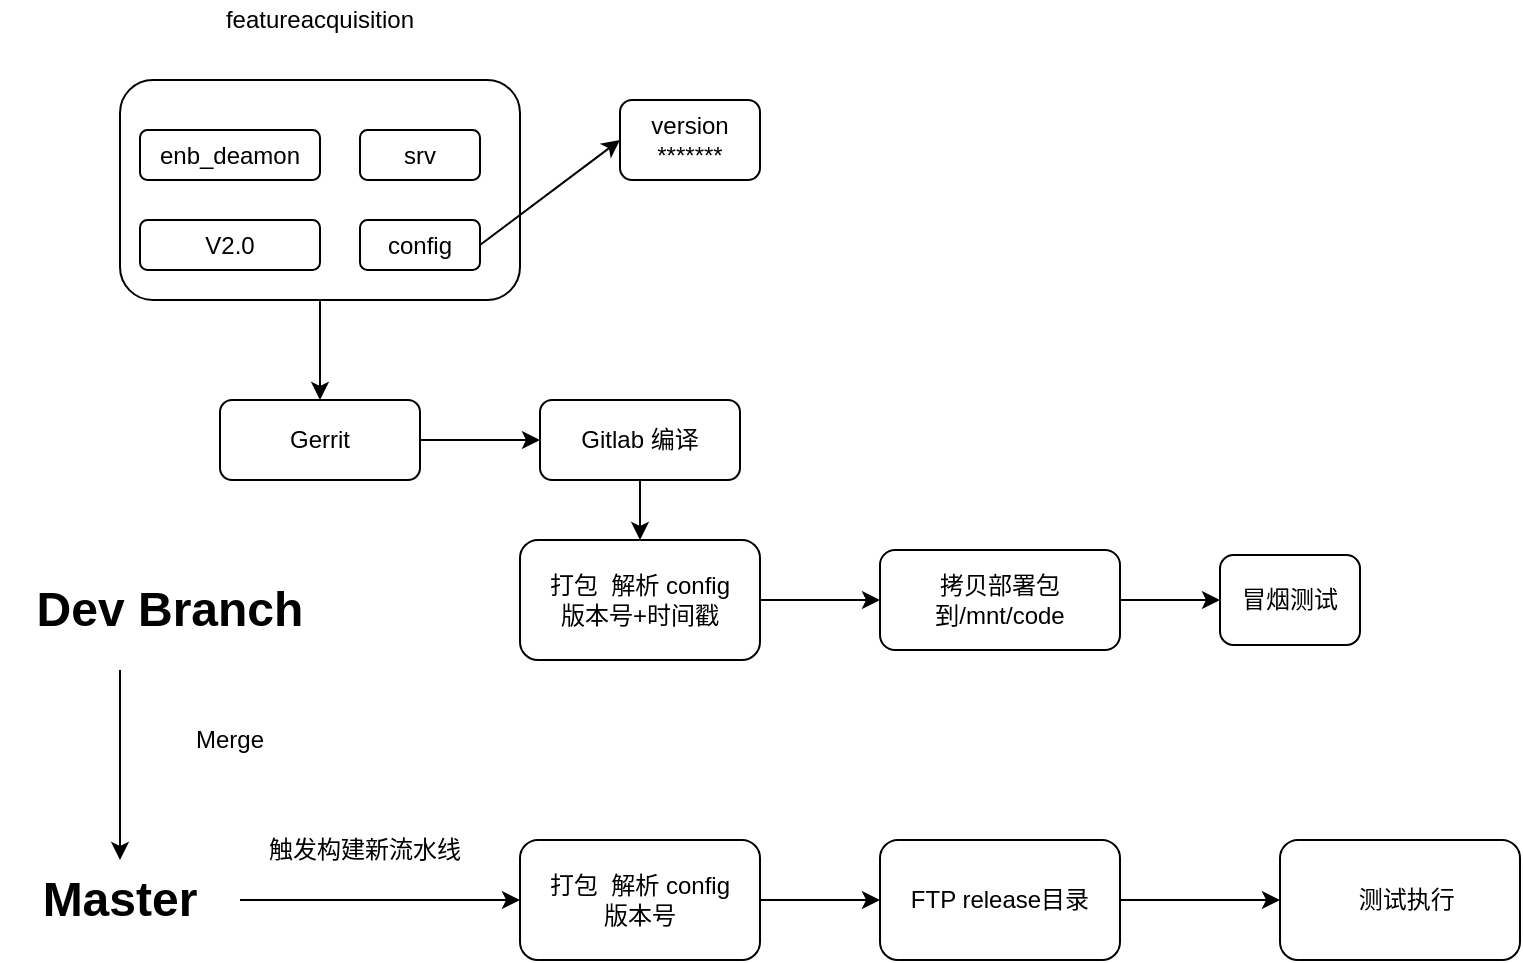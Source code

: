 <mxfile version="12.8.1" type="github">
  <diagram id="TZZNn2LzloCsjPWsIjHj" name="Page-1">
    <mxGraphModel dx="1360" dy="802" grid="1" gridSize="10" guides="1" tooltips="1" connect="1" arrows="1" fold="1" page="1" pageScale="1" pageWidth="827" pageHeight="1169" math="0" shadow="0">
      <root>
        <mxCell id="0" />
        <mxCell id="1" parent="0" />
        <mxCell id="rFcel849J3XV2kOf4Nsj-1" value="" style="rounded=1;whiteSpace=wrap;html=1;horizontal=1;" parent="1" vertex="1">
          <mxGeometry x="70" y="90" width="200" height="110" as="geometry" />
        </mxCell>
        <mxCell id="rFcel849J3XV2kOf4Nsj-2" value="featureacquisition" style="text;html=1;strokeColor=none;fillColor=none;align=center;verticalAlign=middle;whiteSpace=wrap;rounded=0;" parent="1" vertex="1">
          <mxGeometry x="80" y="50" width="180" height="20" as="geometry" />
        </mxCell>
        <mxCell id="rFcel849J3XV2kOf4Nsj-3" value="enb_deamon" style="rounded=1;whiteSpace=wrap;html=1;" parent="1" vertex="1">
          <mxGeometry x="80" y="115" width="90" height="25" as="geometry" />
        </mxCell>
        <mxCell id="rFcel849J3XV2kOf4Nsj-4" value="srv" style="rounded=1;whiteSpace=wrap;html=1;" parent="1" vertex="1">
          <mxGeometry x="190" y="115" width="60" height="25" as="geometry" />
        </mxCell>
        <mxCell id="rFcel849J3XV2kOf4Nsj-5" value="V2.0" style="rounded=1;whiteSpace=wrap;html=1;" parent="1" vertex="1">
          <mxGeometry x="80" y="160" width="90" height="25" as="geometry" />
        </mxCell>
        <mxCell id="rFcel849J3XV2kOf4Nsj-6" value="config" style="rounded=1;whiteSpace=wrap;html=1;" parent="1" vertex="1">
          <mxGeometry x="190" y="160" width="60" height="25" as="geometry" />
        </mxCell>
        <mxCell id="rFcel849J3XV2kOf4Nsj-7" value="version&lt;br&gt;*******" style="rounded=1;whiteSpace=wrap;html=1;" parent="1" vertex="1">
          <mxGeometry x="320" y="100" width="70" height="40" as="geometry" />
        </mxCell>
        <mxCell id="rFcel849J3XV2kOf4Nsj-8" value="" style="endArrow=classic;html=1;exitX=1;exitY=0.5;exitDx=0;exitDy=0;entryX=0;entryY=0.5;entryDx=0;entryDy=0;" parent="1" source="rFcel849J3XV2kOf4Nsj-6" target="rFcel849J3XV2kOf4Nsj-7" edge="1">
          <mxGeometry width="50" height="50" relative="1" as="geometry">
            <mxPoint x="280" y="230" as="sourcePoint" />
            <mxPoint x="330" y="180" as="targetPoint" />
          </mxGeometry>
        </mxCell>
        <mxCell id="rFcel849J3XV2kOf4Nsj-9" value="Gerrit" style="rounded=1;whiteSpace=wrap;html=1;" parent="1" vertex="1">
          <mxGeometry x="120" y="250" width="100" height="40" as="geometry" />
        </mxCell>
        <mxCell id="rFcel849J3XV2kOf4Nsj-10" value="" style="endArrow=classic;html=1;entryX=0.5;entryY=0;entryDx=0;entryDy=0;exitX=0.5;exitY=1;exitDx=0;exitDy=0;" parent="1" source="rFcel849J3XV2kOf4Nsj-1" target="rFcel849J3XV2kOf4Nsj-9" edge="1">
          <mxGeometry width="50" height="50" relative="1" as="geometry">
            <mxPoint x="20" y="260" as="sourcePoint" />
            <mxPoint x="70" y="210" as="targetPoint" />
          </mxGeometry>
        </mxCell>
        <mxCell id="rFcel849J3XV2kOf4Nsj-11" value="Gitlab&amp;nbsp;编译" style="rounded=1;whiteSpace=wrap;html=1;" parent="1" vertex="1">
          <mxGeometry x="280" y="250" width="100" height="40" as="geometry" />
        </mxCell>
        <mxCell id="rFcel849J3XV2kOf4Nsj-12" value="" style="endArrow=classic;html=1;entryX=0;entryY=0.5;entryDx=0;entryDy=0;exitX=1;exitY=0.5;exitDx=0;exitDy=0;" parent="1" source="rFcel849J3XV2kOf4Nsj-9" target="rFcel849J3XV2kOf4Nsj-11" edge="1">
          <mxGeometry width="50" height="50" relative="1" as="geometry">
            <mxPoint x="200" y="380" as="sourcePoint" />
            <mxPoint x="250" y="330" as="targetPoint" />
          </mxGeometry>
        </mxCell>
        <mxCell id="rFcel849J3XV2kOf4Nsj-16" style="edgeStyle=orthogonalEdgeStyle;rounded=0;orthogonalLoop=1;jettySize=auto;html=1;exitX=1;exitY=0.5;exitDx=0;exitDy=0;entryX=0;entryY=0.5;entryDx=0;entryDy=0;" parent="1" source="rFcel849J3XV2kOf4Nsj-13" target="rFcel849J3XV2kOf4Nsj-15" edge="1">
          <mxGeometry relative="1" as="geometry" />
        </mxCell>
        <mxCell id="rFcel849J3XV2kOf4Nsj-13" value="打包&amp;nbsp; 解析 config&lt;br&gt;版本号+时间戳" style="rounded=1;whiteSpace=wrap;html=1;" parent="1" vertex="1">
          <mxGeometry x="270" y="320" width="120" height="60" as="geometry" />
        </mxCell>
        <mxCell id="rFcel849J3XV2kOf4Nsj-14" value="" style="endArrow=classic;html=1;entryX=0.5;entryY=0;entryDx=0;entryDy=0;exitX=0.5;exitY=1;exitDx=0;exitDy=0;" parent="1" source="rFcel849J3XV2kOf4Nsj-11" target="rFcel849J3XV2kOf4Nsj-13" edge="1">
          <mxGeometry width="50" height="50" relative="1" as="geometry">
            <mxPoint x="160" y="380" as="sourcePoint" />
            <mxPoint x="210" y="330" as="targetPoint" />
          </mxGeometry>
        </mxCell>
        <mxCell id="rFcel849J3XV2kOf4Nsj-15" value="拷贝部署包到/mnt/code" style="rounded=1;whiteSpace=wrap;html=1;" parent="1" vertex="1">
          <mxGeometry x="450" y="325" width="120" height="50" as="geometry" />
        </mxCell>
        <mxCell id="rFcel849J3XV2kOf4Nsj-17" value="冒烟测试" style="rounded=1;whiteSpace=wrap;html=1;" parent="1" vertex="1">
          <mxGeometry x="620" y="327.5" width="70" height="45" as="geometry" />
        </mxCell>
        <mxCell id="rFcel849J3XV2kOf4Nsj-18" value="" style="endArrow=classic;html=1;entryX=0;entryY=0.5;entryDx=0;entryDy=0;exitX=1;exitY=0.5;exitDx=0;exitDy=0;" parent="1" source="rFcel849J3XV2kOf4Nsj-15" target="rFcel849J3XV2kOf4Nsj-17" edge="1">
          <mxGeometry width="50" height="50" relative="1" as="geometry">
            <mxPoint x="570" y="440" as="sourcePoint" />
            <mxPoint x="620" y="390" as="targetPoint" />
          </mxGeometry>
        </mxCell>
        <mxCell id="rFcel849J3XV2kOf4Nsj-19" value="&lt;font style=&quot;font-size: 24px&quot;&gt;&lt;b&gt;Dev Branch&lt;/b&gt;&lt;/font&gt;" style="text;html=1;strokeColor=none;fillColor=none;align=center;verticalAlign=middle;whiteSpace=wrap;rounded=0;" parent="1" vertex="1">
          <mxGeometry x="20" y="330" width="150" height="50" as="geometry" />
        </mxCell>
        <mxCell id="rFcel849J3XV2kOf4Nsj-20" value="&lt;span style=&quot;font-size: 24px&quot;&gt;&lt;b&gt;Master&lt;/b&gt;&lt;/span&gt;" style="text;html=1;strokeColor=none;fillColor=none;align=center;verticalAlign=middle;whiteSpace=wrap;rounded=0;" parent="1" vertex="1">
          <mxGeometry x="10" y="480" width="120" height="40" as="geometry" />
        </mxCell>
        <mxCell id="rFcel849J3XV2kOf4Nsj-27" style="edgeStyle=orthogonalEdgeStyle;rounded=0;orthogonalLoop=1;jettySize=auto;html=1;exitX=1;exitY=0.5;exitDx=0;exitDy=0;entryX=0;entryY=0.5;entryDx=0;entryDy=0;" parent="1" source="rFcel849J3XV2kOf4Nsj-21" target="rFcel849J3XV2kOf4Nsj-26" edge="1">
          <mxGeometry relative="1" as="geometry" />
        </mxCell>
        <mxCell id="rFcel849J3XV2kOf4Nsj-21" value="打包&amp;nbsp; 解析 config&lt;br&gt;版本号" style="rounded=1;whiteSpace=wrap;html=1;" parent="1" vertex="1">
          <mxGeometry x="270" y="470" width="120" height="60" as="geometry" />
        </mxCell>
        <mxCell id="rFcel849J3XV2kOf4Nsj-22" value="" style="endArrow=classic;html=1;entryX=0.5;entryY=0;entryDx=0;entryDy=0;" parent="1" target="rFcel849J3XV2kOf4Nsj-20" edge="1">
          <mxGeometry width="50" height="50" relative="1" as="geometry">
            <mxPoint x="70" y="385" as="sourcePoint" />
            <mxPoint x="90" y="390" as="targetPoint" />
          </mxGeometry>
        </mxCell>
        <mxCell id="rFcel849J3XV2kOf4Nsj-23" value="Merge" style="text;html=1;strokeColor=none;fillColor=none;align=center;verticalAlign=middle;whiteSpace=wrap;rounded=0;" parent="1" vertex="1">
          <mxGeometry x="105" y="410" width="40" height="20" as="geometry" />
        </mxCell>
        <mxCell id="rFcel849J3XV2kOf4Nsj-24" value="" style="endArrow=classic;html=1;entryX=0;entryY=0.5;entryDx=0;entryDy=0;exitX=1;exitY=0.5;exitDx=0;exitDy=0;" parent="1" source="rFcel849J3XV2kOf4Nsj-20" target="rFcel849J3XV2kOf4Nsj-21" edge="1">
          <mxGeometry width="50" height="50" relative="1" as="geometry">
            <mxPoint x="180" y="600" as="sourcePoint" />
            <mxPoint x="230" y="550" as="targetPoint" />
          </mxGeometry>
        </mxCell>
        <mxCell id="rFcel849J3XV2kOf4Nsj-25" value="触发构建新流水线" style="text;html=1;strokeColor=none;fillColor=none;align=center;verticalAlign=middle;whiteSpace=wrap;rounded=0;" parent="1" vertex="1">
          <mxGeometry x="135" y="460" width="115" height="30" as="geometry" />
        </mxCell>
        <mxCell id="rFcel849J3XV2kOf4Nsj-29" style="edgeStyle=orthogonalEdgeStyle;rounded=0;orthogonalLoop=1;jettySize=auto;html=1;exitX=1;exitY=0.5;exitDx=0;exitDy=0;entryX=0;entryY=0.5;entryDx=0;entryDy=0;" parent="1" source="rFcel849J3XV2kOf4Nsj-26" target="rFcel849J3XV2kOf4Nsj-28" edge="1">
          <mxGeometry relative="1" as="geometry" />
        </mxCell>
        <mxCell id="rFcel849J3XV2kOf4Nsj-26" value="FTP release目录" style="rounded=1;whiteSpace=wrap;html=1;" parent="1" vertex="1">
          <mxGeometry x="450" y="470" width="120" height="60" as="geometry" />
        </mxCell>
        <mxCell id="rFcel849J3XV2kOf4Nsj-28" value="&amp;nbsp; 测试执行" style="rounded=1;whiteSpace=wrap;html=1;" parent="1" vertex="1">
          <mxGeometry x="650" y="470" width="120" height="60" as="geometry" />
        </mxCell>
      </root>
    </mxGraphModel>
  </diagram>
</mxfile>
